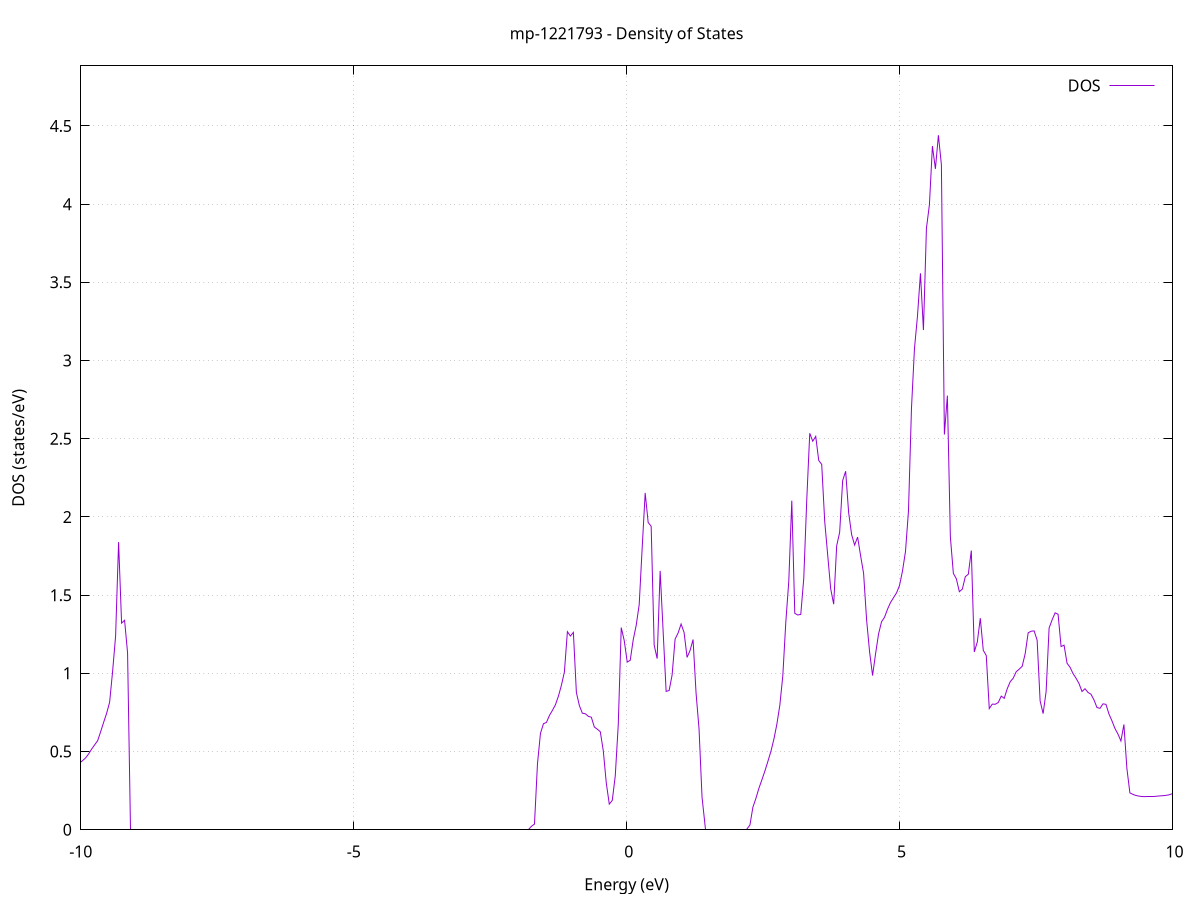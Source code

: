 set title 'mp-1221793 - Density of States'
set xlabel 'Energy (eV)'
set ylabel 'DOS (states/eV)'
set grid
set xrange [-10:10]
set yrange [0:4.884]
set xzeroaxis lt -1
set terminal png size 800,600
set output 'mp-1221793_dos_gnuplot.png'
plot '-' using 1:2 with lines title 'DOS'
-47.895800 0.000000
-47.841000 0.000000
-47.786200 0.000000
-47.731400 0.000000
-47.676500 0.000000
-47.621700 0.000000
-47.566900 0.000000
-47.512100 0.000000
-47.457300 0.000000
-47.402500 0.000000
-47.347700 0.000000
-47.292900 0.000000
-47.238000 0.000000
-47.183200 0.000000
-47.128400 0.000000
-47.073600 0.000000
-47.018800 0.000000
-46.964000 0.000000
-46.909200 0.000000
-46.854400 0.000000
-46.799500 0.000000
-46.744700 0.000000
-46.689900 0.000000
-46.635100 0.000000
-46.580300 0.000000
-46.525500 0.000000
-46.470700 0.000000
-46.415800 0.000000
-46.361000 0.000000
-46.306200 0.000000
-46.251400 0.000000
-46.196600 0.000000
-46.141800 0.000000
-46.087000 0.000000
-46.032200 0.000000
-45.977300 0.000000
-45.922500 0.000000
-45.867700 0.000000
-45.812900 0.000000
-45.758100 0.000000
-45.703300 0.000000
-45.648500 0.000000
-45.593700 0.000000
-45.538800 0.000000
-45.484000 0.000000
-45.429200 0.000000
-45.374400 0.000000
-45.319600 0.000000
-45.264800 0.000000
-45.210000 0.000000
-45.155100 0.000000
-45.100300 0.000000
-45.045500 0.000000
-44.990700 0.000000
-44.935900 0.000000
-44.881100 0.000000
-44.826300 0.000000
-44.771500 0.000000
-44.716600 0.000000
-44.661800 0.000000
-44.607000 0.000000
-44.552200 0.000000
-44.497400 0.000000
-44.442600 0.000000
-44.387800 0.000000
-44.333000 0.000000
-44.278100 0.000000
-44.223300 0.000000
-44.168500 0.000000
-44.113700 0.000000
-44.058900 0.000000
-44.004100 0.000000
-43.949300 0.000000
-43.894400 0.000000
-43.839600 0.000000
-43.784800 0.000000
-43.730000 0.000000
-43.675200 0.000000
-43.620400 0.000000
-43.565600 0.000000
-43.510800 0.000000
-43.455900 0.000000
-43.401100 0.000000
-43.346300 0.000000
-43.291500 0.000000
-43.236700 0.000000
-43.181900 0.000000
-43.127100 0.000000
-43.072300 0.000000
-43.017400 0.000000
-42.962600 0.000000
-42.907800 5.455100
-42.853000 21.423700
-42.798200 16.233700
-42.743400 29.798600
-42.688600 17.137400
-42.633700 5.914000
-42.578900 0.000000
-42.524100 0.000000
-42.469300 0.000000
-42.414500 0.000000
-42.359700 0.000000
-42.304900 0.000000
-42.250100 0.000000
-42.195200 0.000000
-42.140400 0.000000
-42.085600 0.000000
-42.030800 0.000000
-41.976000 0.000000
-41.921200 0.000000
-41.866400 0.000000
-41.811600 0.000000
-41.756700 0.000000
-41.701900 0.000000
-41.647100 0.000000
-41.592300 0.000000
-41.537500 0.000000
-41.482700 0.000000
-41.427900 0.000000
-41.373000 0.000000
-41.318200 0.000000
-41.263400 0.000000
-41.208600 0.000000
-41.153800 0.000000
-41.099000 0.000000
-41.044200 0.000000
-40.989400 0.000000
-40.934500 0.000000
-40.879700 0.000000
-40.824900 0.000000
-40.770100 0.000000
-40.715300 0.000000
-40.660500 0.000000
-40.605700 0.000000
-40.550900 0.000000
-40.496000 0.000000
-40.441200 0.000000
-40.386400 0.000000
-40.331600 0.000000
-40.276800 0.000000
-40.222000 0.000000
-40.167200 0.000000
-40.112300 0.000000
-40.057500 0.000000
-40.002700 0.000000
-39.947900 0.000000
-39.893100 0.000000
-39.838300 0.000000
-39.783500 0.000000
-39.728700 0.000000
-39.673800 0.000000
-39.619000 0.000000
-39.564200 0.000000
-39.509400 0.000000
-39.454600 0.000000
-39.399800 0.000000
-39.345000 0.000000
-39.290200 0.000000
-39.235300 0.000000
-39.180500 0.000000
-39.125700 0.000000
-39.070900 0.000000
-39.016100 0.000000
-38.961300 0.000000
-38.906500 0.000000
-38.851600 0.000000
-38.796800 0.000000
-38.742000 0.000000
-38.687200 0.000000
-38.632400 0.000000
-38.577600 0.000000
-38.522800 0.000000
-38.468000 0.000000
-38.413100 0.000000
-38.358300 0.000000
-38.303500 0.000000
-38.248700 0.000000
-38.193900 0.000000
-38.139100 0.000000
-38.084300 0.000000
-38.029500 0.000000
-37.974600 0.000000
-37.919800 0.000000
-37.865000 0.000000
-37.810200 0.000000
-37.755400 0.000000
-37.700600 0.000000
-37.645800 0.000000
-37.590900 0.000000
-37.536100 0.000000
-37.481300 0.000000
-37.426500 0.000000
-37.371700 0.000000
-37.316900 0.000000
-37.262100 0.000000
-37.207300 0.000000
-37.152400 0.000000
-37.097600 0.000000
-37.042800 0.000000
-36.988000 0.000000
-36.933200 0.000000
-36.878400 0.000000
-36.823600 0.000000
-36.768800 0.000000
-36.713900 0.000000
-36.659100 0.000000
-36.604300 0.000000
-36.549500 0.000000
-36.494700 0.000000
-36.439900 0.000000
-36.385100 0.000000
-36.330200 0.000000
-36.275400 0.000000
-36.220600 0.000000
-36.165800 0.000000
-36.111000 0.000000
-36.056200 0.000000
-36.001400 0.000000
-35.946600 0.000000
-35.891700 0.000000
-35.836900 0.000000
-35.782100 0.000000
-35.727300 0.000000
-35.672500 0.000000
-35.617700 0.000000
-35.562900 0.000000
-35.508000 0.000000
-35.453200 0.000000
-35.398400 0.000000
-35.343600 0.000000
-35.288800 0.000000
-35.234000 0.000000
-35.179200 0.000000
-35.124400 0.000000
-35.069500 0.000000
-35.014700 0.000000
-34.959900 0.000000
-34.905100 0.000000
-34.850300 0.000000
-34.795500 0.000000
-34.740700 0.000000
-34.685900 0.000000
-34.631000 0.000000
-34.576200 0.000000
-34.521400 0.000000
-34.466600 0.000000
-34.411800 0.000000
-34.357000 0.000000
-34.302200 0.000000
-34.247300 0.000000
-34.192500 0.000000
-34.137700 0.000000
-34.082900 0.000000
-34.028100 0.000000
-33.973300 0.000000
-33.918500 0.000000
-33.863700 0.000000
-33.808800 0.000000
-33.754000 0.000000
-33.699200 0.000000
-33.644400 0.000000
-33.589600 0.000000
-33.534800 0.000000
-33.480000 0.000000
-33.425200 0.000000
-33.370300 0.000000
-33.315500 0.000000
-33.260700 0.000000
-33.205900 0.000000
-33.151100 0.000000
-33.096300 0.000000
-33.041500 0.000000
-32.986600 0.000000
-32.931800 0.000000
-32.877000 0.000000
-32.822200 0.000000
-32.767400 0.000000
-32.712600 0.000000
-32.657800 0.000000
-32.603000 0.000000
-32.548100 0.000000
-32.493300 0.000000
-32.438500 0.000000
-32.383700 0.000000
-32.328900 0.000000
-32.274100 0.000000
-32.219300 0.000000
-32.164500 0.000000
-32.109600 0.000000
-32.054800 0.000000
-32.000000 0.000000
-31.945200 0.000000
-31.890400 0.000000
-31.835600 0.000000
-31.780800 0.000000
-31.725900 0.000000
-31.671100 0.000000
-31.616300 0.000000
-31.561500 0.000000
-31.506700 0.000000
-31.451900 0.000000
-31.397100 0.000000
-31.342300 0.000000
-31.287400 0.000000
-31.232600 0.000000
-31.177800 0.000000
-31.123000 0.000000
-31.068200 0.000000
-31.013400 0.000000
-30.958600 0.000000
-30.903800 0.000000
-30.848900 0.000000
-30.794100 0.000000
-30.739300 0.000000
-30.684500 0.000000
-30.629700 0.000000
-30.574900 0.000000
-30.520100 0.000000
-30.465200 0.000000
-30.410400 0.000000
-30.355600 0.000000
-30.300800 0.000000
-30.246000 0.000000
-30.191200 0.000000
-30.136400 0.000000
-30.081600 0.000000
-30.026700 0.000000
-29.971900 0.000000
-29.917100 0.000000
-29.862300 0.000000
-29.807500 0.000000
-29.752700 0.000000
-29.697900 0.000000
-29.643100 0.000000
-29.588200 0.000000
-29.533400 0.000000
-29.478600 0.000000
-29.423800 0.000000
-29.369000 0.000000
-29.314200 0.000000
-29.259400 0.000000
-29.204500 0.000000
-29.149700 0.000000
-29.094900 0.000000
-29.040100 0.000000
-28.985300 0.000000
-28.930500 0.000000
-28.875700 0.000000
-28.820900 0.000000
-28.766000 0.000000
-28.711200 0.000000
-28.656400 0.000000
-28.601600 0.000000
-28.546800 0.000000
-28.492000 0.000000
-28.437200 0.000000
-28.382400 0.000000
-28.327500 0.000000
-28.272700 0.000000
-28.217900 0.000000
-28.163100 0.000000
-28.108300 0.000000
-28.053500 0.000000
-27.998700 0.000000
-27.943800 0.000000
-27.889000 0.000000
-27.834200 0.000000
-27.779400 0.000000
-27.724600 0.000000
-27.669800 0.000000
-27.615000 0.000000
-27.560200 0.000000
-27.505300 0.000000
-27.450500 0.000000
-27.395700 0.000000
-27.340900 0.000000
-27.286100 0.000000
-27.231300 0.000000
-27.176500 0.000000
-27.121700 0.000000
-27.066800 0.000000
-27.012000 0.000000
-26.957200 0.000000
-26.902400 0.000000
-26.847600 0.000000
-26.792800 0.000000
-26.738000 0.000000
-26.683100 0.000000
-26.628300 0.000000
-26.573500 0.000000
-26.518700 0.000000
-26.463900 0.000000
-26.409100 0.000000
-26.354300 0.000000
-26.299500 0.000000
-26.244600 0.000000
-26.189800 0.000000
-26.135000 0.000000
-26.080200 0.000000
-26.025400 0.000000
-25.970600 0.000000
-25.915800 0.000000
-25.861000 0.000000
-25.806100 0.000000
-25.751300 0.000000
-25.696500 0.000000
-25.641700 0.000000
-25.586900 0.000000
-25.532100 0.000000
-25.477300 0.000000
-25.422400 0.000000
-25.367600 0.000000
-25.312800 0.000000
-25.258000 0.000000
-25.203200 0.000000
-25.148400 0.000000
-25.093600 0.000000
-25.038800 0.000000
-24.983900 0.000000
-24.929100 0.000000
-24.874300 0.000000
-24.819500 0.000000
-24.764700 0.000000
-24.709900 0.000000
-24.655100 0.000000
-24.600300 0.000000
-24.545400 0.000000
-24.490600 0.000000
-24.435800 0.000000
-24.381000 0.000000
-24.326200 0.000000
-24.271400 0.000000
-24.216600 0.000000
-24.161700 0.000000
-24.106900 0.000000
-24.052100 0.000000
-23.997300 0.000000
-23.942500 0.000000
-23.887700 0.000000
-23.832900 0.000000
-23.778100 0.000000
-23.723200 0.000000
-23.668400 0.000000
-23.613600 0.000000
-23.558800 0.000000
-23.504000 0.000000
-23.449200 0.000000
-23.394400 0.000000
-23.339600 0.000000
-23.284700 0.000000
-23.229900 0.000000
-23.175100 0.000000
-23.120300 0.000000
-23.065500 0.000000
-23.010700 0.000000
-22.955900 0.000000
-22.901000 0.000000
-22.846200 0.000000
-22.791400 0.000000
-22.736600 0.000000
-22.681800 0.000000
-22.627000 0.000000
-22.572200 0.000000
-22.517400 0.000000
-22.462500 0.000000
-22.407700 0.000000
-22.352900 0.000000
-22.298100 0.000000
-22.243300 0.000000
-22.188500 0.000000
-22.133700 0.000000
-22.078800 0.000000
-22.024000 0.000000
-21.969200 0.000000
-21.914400 0.000000
-21.859600 0.000000
-21.804800 0.000000
-21.750000 0.000000
-21.695200 0.000000
-21.640300 0.000000
-21.585500 0.000000
-21.530700 0.000000
-21.475900 0.000000
-21.421100 0.000000
-21.366300 0.000000
-21.311500 0.000000
-21.256700 0.000000
-21.201800 0.000000
-21.147000 0.000000
-21.092200 0.000000
-21.037400 0.000000
-20.982600 0.000000
-20.927800 0.000000
-20.873000 0.000000
-20.818100 0.000000
-20.763300 0.000000
-20.708500 0.000000
-20.653700 0.000000
-20.598900 0.000000
-20.544100 0.000000
-20.489300 0.000000
-20.434500 0.000000
-20.379600 0.000000
-20.324800 0.000000
-20.270000 0.000000
-20.215200 0.000000
-20.160400 0.000000
-20.105600 0.000000
-20.050800 0.000000
-19.996000 0.000000
-19.941100 0.000000
-19.886300 0.000000
-19.831500 0.000000
-19.776700 0.000000
-19.721900 0.000000
-19.667100 0.000000
-19.612300 0.000000
-19.557400 0.000000
-19.502600 0.000000
-19.447800 0.000000
-19.393000 0.000000
-19.338200 0.000000
-19.283400 0.000000
-19.228600 0.000000
-19.173800 0.000000
-19.118900 0.000000
-19.064100 0.000000
-19.009300 0.000000
-18.954500 0.000000
-18.899700 0.000000
-18.844900 0.000000
-18.790100 0.000000
-18.735300 0.000000
-18.680400 0.000000
-18.625600 0.000000
-18.570800 0.000000
-18.516000 0.000000
-18.461200 0.000000
-18.406400 0.000000
-18.351600 0.000000
-18.296700 0.000000
-18.241900 0.000000
-18.187100 0.000000
-18.132300 0.000000
-18.077500 0.000000
-18.022700 0.000000
-17.967900 0.000000
-17.913100 0.000000
-17.858200 0.000000
-17.803400 0.000000
-17.748600 0.000000
-17.693800 0.000000
-17.639000 0.000000
-17.584200 0.000000
-17.529400 0.000000
-17.474600 0.000000
-17.419700 0.000000
-17.364900 0.000000
-17.310100 0.000000
-17.255300 0.000000
-17.200500 0.000000
-17.145700 0.000000
-17.090900 0.000000
-17.036000 0.000000
-16.981200 0.000000
-16.926400 0.000000
-16.871600 0.000000
-16.816800 0.000000
-16.762000 0.000000
-16.707200 0.000000
-16.652400 0.000000
-16.597500 0.000000
-16.542700 0.000000
-16.487900 0.000000
-16.433100 0.000000
-16.378300 0.000000
-16.323500 0.000000
-16.268700 0.000000
-16.213900 0.000000
-16.159000 0.000000
-16.104200 0.000000
-16.049400 0.000000
-15.994600 0.000000
-15.939800 0.000000
-15.885000 0.000000
-15.830200 0.000000
-15.775300 0.000000
-15.720500 0.000000
-15.665700 0.000000
-15.610900 0.000000
-15.556100 0.000000
-15.501300 0.000000
-15.446500 0.000000
-15.391700 0.000000
-15.336800 0.000000
-15.282000 0.000000
-15.227200 0.000000
-15.172400 0.000000
-15.117600 0.000000
-15.062800 0.000000
-15.008000 0.000000
-14.953200 0.000000
-14.898300 0.000000
-14.843500 0.000000
-14.788700 0.000000
-14.733900 0.000000
-14.679100 0.000000
-14.624300 0.000000
-14.569500 0.000000
-14.514600 0.000000
-14.459800 0.000000
-14.405000 0.000000
-14.350200 0.000000
-14.295400 0.000000
-14.240600 0.000000
-14.185800 0.000000
-14.131000 0.000000
-14.076100 0.000000
-14.021300 0.000000
-13.966500 0.000000
-13.911700 0.000000
-13.856900 0.000000
-13.802100 0.000000
-13.747300 0.000000
-13.692500 0.000000
-13.637600 0.000000
-13.582800 0.000000
-13.528000 0.000000
-13.473200 0.000000
-13.418400 0.000000
-13.363600 0.000000
-13.308800 0.000000
-13.253900 0.000000
-13.199100 0.000000
-13.144300 0.000000
-13.089500 0.000000
-13.034700 0.000000
-12.979900 0.000000
-12.925100 0.000000
-12.870300 0.000000
-12.815400 0.000000
-12.760600 0.000000
-12.705800 0.000000
-12.651000 0.000000
-12.596200 0.000000
-12.541400 0.000000
-12.486600 0.000000
-12.431800 0.000000
-12.376900 0.000000
-12.322100 0.000000
-12.267300 0.000000
-12.212500 0.000000
-12.157700 0.000000
-12.102900 0.000000
-12.048100 0.000000
-11.993200 0.000000
-11.938400 0.000000
-11.883600 0.000000
-11.828800 0.000000
-11.774000 0.000000
-11.719200 0.000000
-11.664400 0.000000
-11.609600 0.000000
-11.554700 0.000000
-11.499900 0.000000
-11.445100 0.000000
-11.390300 0.000000
-11.335500 0.000000
-11.280700 0.000000
-11.225900 0.000000
-11.171100 0.000000
-11.116200 0.000000
-11.061400 0.000000
-11.006600 0.000000
-10.951800 0.000000
-10.897000 0.000000
-10.842200 0.000000
-10.787400 0.000000
-10.732500 0.084600
-10.677700 0.159800
-10.622900 0.279700
-10.568100 0.313100
-10.513300 0.325900
-10.458500 0.333000
-10.403700 0.341000
-10.348900 0.348600
-10.294000 0.361700
-10.239200 0.371000
-10.184400 0.380900
-10.129600 0.394900
-10.074800 0.410700
-10.020000 0.426200
-9.965200 0.442900
-9.910300 0.460000
-9.855500 0.485500
-9.800700 0.516100
-9.745900 0.543100
-9.691100 0.569800
-9.636300 0.627200
-9.581500 0.686900
-9.526700 0.744800
-9.471800 0.815300
-9.417000 1.013100
-9.362200 1.239100
-9.307400 1.839100
-9.252600 1.321100
-9.197800 1.339400
-9.143000 1.130800
-9.088200 0.000000
-9.033300 0.000000
-8.978500 0.000000
-8.923700 0.000000
-8.868900 0.000000
-8.814100 0.000000
-8.759300 0.000000
-8.704500 0.000000
-8.649600 0.000000
-8.594800 0.000000
-8.540000 0.000000
-8.485200 0.000000
-8.430400 0.000000
-8.375600 0.000000
-8.320800 0.000000
-8.266000 0.000000
-8.211100 0.000000
-8.156300 0.000000
-8.101500 0.000000
-8.046700 0.000000
-7.991900 0.000000
-7.937100 0.000000
-7.882300 0.000000
-7.827500 0.000000
-7.772600 0.000000
-7.717800 0.000000
-7.663000 0.000000
-7.608200 0.000000
-7.553400 0.000000
-7.498600 0.000000
-7.443800 0.000000
-7.388900 0.000000
-7.334100 0.000000
-7.279300 0.000000
-7.224500 0.000000
-7.169700 0.000000
-7.114900 0.000000
-7.060100 0.000000
-7.005300 0.000000
-6.950400 0.000000
-6.895600 0.000000
-6.840800 0.000000
-6.786000 0.000000
-6.731200 0.000000
-6.676400 0.000000
-6.621600 0.000000
-6.566800 0.000000
-6.511900 0.000000
-6.457100 0.000000
-6.402300 0.000000
-6.347500 0.000000
-6.292700 0.000000
-6.237900 0.000000
-6.183100 0.000000
-6.128200 0.000000
-6.073400 0.000000
-6.018600 0.000000
-5.963800 0.000000
-5.909000 0.000000
-5.854200 0.000000
-5.799400 0.000000
-5.744600 0.000000
-5.689700 0.000000
-5.634900 0.000000
-5.580100 0.000000
-5.525300 0.000000
-5.470500 0.000000
-5.415700 0.000000
-5.360900 0.000000
-5.306100 0.000000
-5.251200 0.000000
-5.196400 0.000000
-5.141600 0.000000
-5.086800 0.000000
-5.032000 0.000000
-4.977200 0.000000
-4.922400 0.000000
-4.867500 0.000000
-4.812700 0.000000
-4.757900 0.000000
-4.703100 0.000000
-4.648300 0.000000
-4.593500 0.000000
-4.538700 0.000000
-4.483900 0.000000
-4.429000 0.000000
-4.374200 0.000000
-4.319400 0.000000
-4.264600 0.000000
-4.209800 0.000000
-4.155000 0.000000
-4.100200 0.000000
-4.045400 0.000000
-3.990500 0.000000
-3.935700 0.000000
-3.880900 0.000000
-3.826100 0.000000
-3.771300 0.000000
-3.716500 0.000000
-3.661700 0.000000
-3.606800 0.000000
-3.552000 0.000000
-3.497200 0.000000
-3.442400 0.000000
-3.387600 0.000000
-3.332800 0.000000
-3.278000 0.000000
-3.223200 0.000000
-3.168300 0.000000
-3.113500 0.000000
-3.058700 0.000000
-3.003900 0.000000
-2.949100 0.000000
-2.894300 0.000000
-2.839500 0.000000
-2.784700 0.000000
-2.729800 0.000000
-2.675000 0.000000
-2.620200 0.000000
-2.565400 0.000000
-2.510600 0.000000
-2.455800 0.000000
-2.401000 0.000000
-2.346100 0.000000
-2.291300 0.000000
-2.236500 0.000000
-2.181700 0.000000
-2.126900 0.000000
-2.072100 0.000000
-2.017300 0.000000
-1.962500 0.000000
-1.907600 0.000000
-1.852800 0.000000
-1.798000 0.000000
-1.743200 0.022400
-1.688400 0.036600
-1.633600 0.421600
-1.578800 0.616500
-1.524000 0.677900
-1.469100 0.686400
-1.414300 0.731200
-1.359500 0.763400
-1.304700 0.799200
-1.249900 0.854100
-1.195100 0.923900
-1.140300 1.009100
-1.085400 1.266600
-1.030600 1.238700
-0.975800 1.262300
-0.921000 0.878300
-0.866200 0.793900
-0.811400 0.745400
-0.756600 0.741800
-0.701800 0.725200
-0.646900 0.719500
-0.592100 0.657100
-0.537300 0.643300
-0.482500 0.626600
-0.427700 0.504600
-0.372900 0.298700
-0.318100 0.164000
-0.263300 0.187800
-0.208400 0.344800
-0.153600 0.672800
-0.098800 1.292800
-0.044000 1.209400
0.010800 1.072200
0.065600 1.083700
0.120400 1.214800
0.175300 1.307800
0.230100 1.440300
0.284900 1.804700
0.339700 2.153600
0.394500 1.964200
0.449300 1.940300
0.504100 1.180800
0.558900 1.094300
0.613800 1.655400
0.668600 1.267100
0.723400 0.884600
0.778200 0.890300
0.833000 0.989800
0.887800 1.219600
0.942600 1.257900
0.997400 1.315500
1.052300 1.261200
1.107100 1.102200
1.161900 1.146500
1.216700 1.216300
1.271500 0.874700
1.326300 0.644600
1.381100 0.208400
1.436000 0.000000
1.490800 0.000000
1.545600 0.000000
1.600400 0.000000
1.655200 0.000000
1.710000 0.000000
1.764800 0.000000
1.819600 0.000000
1.874500 0.000000
1.929300 0.000000
1.984100 0.000000
2.038900 0.000000
2.093700 0.000000
2.148500 0.000000
2.203300 0.000000
2.258200 0.029800
2.313000 0.144600
2.367800 0.200400
2.422600 0.265000
2.477400 0.319000
2.532200 0.375100
2.587000 0.436600
2.641800 0.500000
2.696700 0.577800
2.751500 0.674000
2.806300 0.796200
2.861100 0.985000
2.915900 1.327800
2.970700 1.590000
3.025500 2.104100
3.080300 1.384000
3.135200 1.373200
3.190000 1.376900
3.244800 1.607200
3.299600 2.108200
3.354400 2.535100
3.409200 2.484400
3.464000 2.515200
3.518900 2.361200
3.573700 2.335900
3.628500 1.972000
3.683300 1.756300
3.738100 1.540500
3.792900 1.442000
3.847700 1.815600
3.902500 1.902200
3.957400 2.232800
4.012200 2.292300
4.067000 2.027700
4.121800 1.886700
4.176600 1.820400
4.231400 1.871300
4.286200 1.751800
4.341000 1.639700
4.395900 1.342600
4.450700 1.137300
4.505500 0.986000
4.560300 1.125600
4.615100 1.252000
4.669900 1.330300
4.724700 1.358900
4.779600 1.410600
4.834400 1.453400
4.889200 1.484100
4.944000 1.514200
4.998800 1.561600
5.053600 1.654900
5.108400 1.779100
5.163200 2.038000
5.218100 2.695000
5.272900 3.076100
5.327700 3.282700
5.382500 3.557900
5.437300 3.195000
5.492100 3.845000
5.546900 3.997000
5.601700 4.371200
5.656600 4.225600
5.711400 4.440300
5.766200 4.252100
5.821000 2.527100
5.875800 2.775600
5.930600 1.873100
5.985400 1.639200
6.040300 1.604400
6.095100 1.522200
6.149900 1.538800
6.204700 1.618500
6.259500 1.634000
6.314300 1.785100
6.369100 1.137000
6.423900 1.200600
6.478800 1.352800
6.533600 1.147500
6.588400 1.113700
6.643200 0.774900
6.698000 0.803300
6.752800 0.802500
6.807600 0.813300
6.862400 0.854500
6.917300 0.840600
6.972100 0.901500
7.026900 0.946800
7.081700 0.969000
7.136500 1.010300
7.191300 1.027100
7.246100 1.045100
7.301000 1.125500
7.355800 1.259200
7.410600 1.269500
7.465400 1.271600
7.520200 1.211700
7.575000 0.823500
7.629800 0.742700
7.684600 0.883200
7.739500 1.290100
7.794300 1.341700
7.849100 1.386900
7.903900 1.378100
7.958700 1.171500
8.013500 1.180300
8.068300 1.064500
8.123100 1.039200
8.178000 0.998500
8.232800 0.969100
8.287600 0.934600
8.342400 0.883900
8.397200 0.901800
8.452000 0.878300
8.506800 0.866400
8.561700 0.830100
8.616500 0.781400
8.671300 0.776300
8.726100 0.805000
8.780900 0.802000
8.835700 0.740500
8.890500 0.696900
8.945300 0.647900
9.000200 0.612500
9.055000 0.567700
9.109800 0.673300
9.164600 0.391600
9.219400 0.235700
9.274200 0.226500
9.329000 0.219400
9.383800 0.215400
9.438700 0.212600
9.493500 0.211800
9.548300 0.211600
9.603100 0.211600
9.657900 0.212800
9.712700 0.214700
9.767500 0.216500
9.822400 0.217900
9.877200 0.219900
9.932000 0.223000
9.986800 0.229100
10.041600 0.234500
10.096400 0.239400
10.151200 0.244500
10.206000 0.249300
10.260900 0.257900
10.315700 0.269300
10.370500 0.283100
10.425300 0.298000
10.480100 0.341000
10.534900 0.344400
10.589700 0.352400
10.644500 0.349600
10.699400 0.356800
10.754200 0.361300
10.809000 0.362800
10.863800 0.370800
10.918600 0.374500
10.973400 0.374500
11.028200 0.374800
11.083100 0.391500
11.137900 0.390700
11.192700 0.374100
11.247500 0.356900
11.302300 0.313900
11.357100 0.293300
11.411900 0.239700
11.466700 0.212600
11.521600 0.177500
11.576400 0.142900
11.631200 0.120200
11.686000 0.107700
11.740800 0.096200
11.795600 0.085300
11.850400 0.077500
11.905200 0.073700
11.960100 0.070800
12.014900 0.072800
12.069700 0.083600
12.124500 0.098000
12.179300 0.109300
12.234100 0.120600
12.288900 0.131300
12.343800 0.142900
12.398600 0.161900
12.453400 0.173900
12.508200 0.162800
12.563000 0.171500
12.617800 0.178600
12.672600 0.188700
12.727400 0.203100
12.782300 0.217300
12.837100 0.228300
12.891900 0.241400
12.946700 0.262500
13.001500 0.291700
13.056300 0.324200
13.111100 0.331100
13.165900 0.327300
13.220800 0.329800
13.275600 0.335800
13.330400 0.342300
13.385200 0.348700
13.440000 0.357100
13.494800 0.371700
13.549600 0.383900
13.604500 0.406200
13.659300 0.434900
13.714100 0.398600
13.768900 0.388000
13.823700 0.395200
13.878500 0.390900
13.933300 0.391200
13.988100 0.380800
14.043000 0.372800
14.097800 0.366200
14.152600 0.358800
14.207400 0.353400
14.262200 0.349400
14.317000 0.346000
14.371800 0.347900
14.426600 0.336500
14.481500 0.318300
14.536300 0.307200
14.591100 0.302900
14.645900 0.298700
14.700700 0.294000
14.755500 0.291400
14.810300 0.291400
14.865200 0.287200
14.920000 0.280000
14.974800 0.277000
15.029600 0.276400
15.084400 0.276100
15.139200 0.277300
15.194000 0.280700
15.248800 0.284600
15.303700 0.283000
15.358500 0.284700
15.413300 0.303900
15.468100 0.305000
15.522900 0.317700
15.577700 0.338600
15.632500 0.373300
15.687400 0.403000
15.742200 0.407200
15.797000 0.397800
15.851800 0.398200
15.906600 0.399600
15.961400 0.399500
16.016200 0.400600
16.071000 0.404800
16.125900 0.407600
16.180700 0.415000
16.235500 0.409900
16.290300 0.409200
16.345100 0.386000
16.399900 0.354600
16.454700 0.348600
16.509500 0.382600
16.564400 0.461400
16.619200 0.508600
16.674000 0.546300
16.728800 0.543800
16.783600 0.446700
16.838400 0.405200
16.893200 0.385300
16.948100 0.376900
17.002900 0.378300
17.057700 0.390100
17.112500 0.436800
17.167300 0.462600
17.222100 0.445800
17.276900 0.416900
17.331700 0.384200
17.386600 0.380700
17.441400 0.467800
17.496200 0.498100
17.551000 0.492500
17.605800 0.512300
17.660600 0.583900
17.715400 0.591600
17.770200 0.635600
17.825100 0.681000
17.879900 0.683400
17.934700 0.655200
17.989500 0.654800
18.044300 0.674700
18.099100 0.691500
18.153900 0.694900
18.208800 0.716600
18.263600 0.757000
18.318400 0.785900
18.373200 0.777400
18.428000 0.762500
18.482800 0.829300
18.537600 0.816700
18.592400 0.754700
18.647300 0.747900
18.702100 0.765300
18.756900 0.790700
18.811700 0.887700
18.866500 1.038200
18.921300 1.044200
18.976100 0.960800
19.030900 0.817100
19.085800 0.745700
19.140600 0.690000
19.195400 0.645100
19.250200 0.595800
19.305000 0.575300
19.359800 0.559200
19.414600 0.533200
19.469500 0.518000
19.524300 0.514400
19.579100 0.500800
19.633900 0.486300
19.688700 0.474400
19.743500 0.475300
19.798300 0.478900
19.853100 0.472100
19.908000 0.458600
19.962800 0.439100
20.017600 0.423500
20.072400 0.414800
20.127200 0.404400
20.182000 0.398100
20.236800 0.394300
20.291600 0.391000
20.346500 0.386600
20.401300 0.389000
20.456100 0.397800
20.510900 0.412900
20.565700 0.446900
20.620500 0.477600
20.675300 0.537200
20.730200 0.570900
20.785000 0.593200
20.839800 0.627400
20.894600 0.627400
20.949400 0.642200
21.004200 0.665800
21.059000 0.697200
21.113800 0.751700
21.168700 0.805000
21.223500 0.831700
21.278300 0.849200
21.333100 0.962400
21.387900 0.927400
21.442700 0.904900
21.497500 0.867000
21.552300 0.839700
21.607200 0.833500
21.662000 0.758900
21.716800 0.683700
21.771600 0.589800
21.826400 0.514500
21.881200 0.456600
21.936000 0.409000
21.990900 0.366000
22.045700 0.352100
22.100500 0.359700
22.155300 0.375200
22.210100 0.433700
22.264900 0.478200
22.319700 0.516300
22.374500 0.512300
22.429400 0.522400
22.484200 0.531200
22.539000 0.544300
22.593800 0.556600
22.648600 0.576500
22.703400 0.586600
22.758200 0.601700
22.813000 0.625200
22.867900 0.682000
22.922700 0.679200
22.977500 0.634000
23.032300 0.618600
23.087100 0.610800
23.141900 0.595000
23.196700 0.568100
23.251600 0.551800
23.306400 0.533800
23.361200 0.520300
23.416000 0.509600
23.470800 0.501000
23.525600 0.495200
23.580400 0.491000
23.635200 0.484900
23.690100 0.486700
23.744900 0.490900
23.799700 0.505100
23.854500 0.561300
23.909300 0.627100
23.964100 0.624300
24.018900 0.636400
24.073700 0.687800
24.128600 0.675600
24.183400 0.642600
24.238200 0.629300
24.293000 0.623500
24.347800 0.607500
24.402600 0.594000
24.457400 0.586400
24.512300 0.580400
24.567100 0.584000
24.621900 0.609800
24.676700 0.635400
24.731500 0.612400
24.786300 0.578200
24.841100 0.555600
24.895900 0.536200
24.950800 0.521100
25.005600 0.507700
25.060400 0.488500
25.115200 0.473100
25.170000 0.466000
25.224800 0.464700
25.279600 0.455400
25.334400 0.458200
25.389300 0.471900
25.444100 0.490800
25.498900 0.515300
25.553700 0.557200
25.608500 0.615300
25.663300 0.646200
25.718100 0.679700
25.773000 0.711100
25.827800 0.730000
25.882600 0.718000
25.937400 0.647700
25.992200 0.600900
26.047000 0.620600
26.101800 0.639400
26.156600 0.604600
26.211500 0.573100
26.266300 0.563500
26.321100 0.554600
26.375900 0.565200
26.430700 0.555900
26.485500 0.557200
26.540300 0.567400
26.595100 0.583200
26.650000 0.576900
26.704800 0.554100
26.759600 0.532300
26.814400 0.515000
26.869200 0.501400
26.924000 0.490300
26.978800 0.490600
27.033700 0.490000
27.088500 0.488200
27.143300 0.472000
27.198100 0.442400
27.252900 0.415700
27.307700 0.381500
27.362500 0.370300
27.417300 0.364200
27.472200 0.367900
27.527000 0.380400
27.581800 0.433700
27.636600 0.457700
27.691400 0.492100
27.746200 0.464700
27.801000 0.474300
27.855900 0.494800
27.910700 0.502100
27.965500 0.496400
28.020300 0.454300
28.075100 0.416100
28.129900 0.393000
28.184700 0.354500
28.239500 0.341500
28.294400 0.332300
28.349200 0.323400
28.404000 0.315900
28.458800 0.312500
28.513600 0.312300
28.568400 0.314100
28.623200 0.318200
28.678000 0.324200
28.732900 0.330900
28.787700 0.344400
28.842500 0.367200
28.897300 0.425700
28.952100 0.455200
29.006900 0.483300
29.061700 0.491700
29.116600 0.489700
29.171400 0.492300
29.226200 0.477800
29.281000 0.470400
29.335800 0.463700
29.390600 0.455300
29.445400 0.447900
29.500200 0.454000
29.555100 0.455800
29.609900 0.433000
29.664700 0.415400
29.719500 0.413900
29.774300 0.440900
29.829100 0.466000
29.883900 0.460700
29.938700 0.447900
29.993600 0.437300
30.048400 0.429300
30.103200 0.409100
30.158000 0.396300
30.212800 0.413100
30.267600 0.429900
30.322400 0.470900
30.377300 0.519700
30.432100 0.589400
30.486900 0.611500
30.541700 0.614000
30.596500 0.627600
30.651300 0.633200
30.706100 0.644200
30.760900 0.661700
30.815800 0.687600
30.870600 0.698900
30.925400 0.711700
30.980200 0.725300
31.035000 0.745200
31.089800 0.758100
31.144600 0.764300
31.199400 0.771700
31.254300 0.740700
31.309100 0.697500
31.363900 0.692300
31.418700 0.684400
31.473500 0.673400
31.528300 0.668300
31.583100 0.665400
31.638000 0.681600
31.692800 0.692600
31.747600 0.692700
31.802400 0.670100
31.857200 0.638600
31.912000 0.603100
31.966800 0.607000
32.021600 0.621400
32.076500 0.644200
32.131300 0.665400
32.186100 0.678900
32.240900 0.699300
32.295700 0.715800
32.350500 0.739600
32.405300 0.767400
32.460100 0.805300
32.515000 0.844800
32.569800 0.895600
32.624600 0.887500
32.679400 0.871500
32.734200 0.847200
32.789000 0.792500
32.843800 0.752200
32.898700 0.722700
32.953500 0.690900
33.008300 0.659900
33.063100 0.635500
33.117900 0.608500
33.172700 0.582400
33.227500 0.551900
33.282300 0.528300
33.337200 0.504900
33.392000 0.490700
33.446800 0.474300
33.501600 0.472600
33.556400 0.471200
33.611200 0.477500
33.666000 0.488700
33.720800 0.493200
33.775700 0.513900
33.830500 0.513800
33.885300 0.509800
33.940100 0.566500
33.994900 0.604900
34.049700 0.632600
34.104500 0.667800
34.159400 0.702000
34.214200 0.718900
34.269000 0.770000
34.323800 0.787900
34.378600 0.801700
34.433400 0.812100
34.488200 0.880300
34.543000 0.920500
34.597900 0.781700
34.652700 0.678600
34.707500 0.596200
34.762300 0.568500
34.817100 0.560600
34.871900 0.585700
34.926700 0.585400
34.981500 0.586600
35.036400 0.614300
35.091200 0.602800
35.146000 0.617000
35.200800 0.642100
35.255600 0.664900
35.310400 0.671000
35.365200 0.682900
35.420100 0.702600
35.474900 0.712700
35.529700 0.731200
35.584500 0.680100
35.639300 0.648600
35.694100 0.625000
35.748900 0.618700
35.803700 0.609200
35.858600 0.598800
35.913400 0.539000
35.968200 0.556100
36.023000 0.588200
36.077800 0.618100
36.132600 0.682100
36.187400 0.760500
36.242200 0.768500
36.297100 0.768500
36.351900 0.763000
36.406700 0.749400
36.461500 0.752000
36.516300 0.750900
36.571100 0.732300
36.625900 0.727000
36.680800 0.694400
36.735600 0.647800
36.790400 0.595700
36.845200 0.564300
36.900000 0.536700
36.954800 0.528900
37.009600 0.538500
37.064400 0.557700
37.119300 0.579800
37.174100 0.595600
37.228900 0.608400
37.283700 0.608500
37.338500 0.593000
37.393300 0.581500
37.448100 0.583600
37.502900 0.591900
37.557800 0.607700
37.612600 0.616400
37.667400 0.629300
37.722200 0.665000
37.777000 0.717000
37.831800 0.782900
37.886600 0.827400
37.941500 0.848200
37.996300 0.869600
38.051100 0.901600
38.105900 0.938000
38.160700 0.960100
38.215500 0.972600
38.270300 0.998800
38.325100 1.055400
38.380000 0.897500
38.434800 0.843000
38.489600 0.870900
38.544400 0.963900
38.599200 0.858200
38.654000 0.805400
38.708800 0.753700
38.763600 0.670200
38.818500 0.684400
38.873300 0.710400
38.928100 0.773100
38.982900 0.837000
39.037700 0.870100
39.092500 0.853200
39.147300 0.843100
39.202200 0.852800
39.257000 0.853400
39.311800 0.847600
39.366600 0.862600
39.421400 0.857600
39.476200 0.838700
39.531000 0.819200
39.585800 0.788000
39.640700 0.756000
39.695500 0.738600
39.750300 0.728000
39.805100 0.715300
39.859900 0.693300
39.914700 0.635300
39.969500 0.578800
40.024300 0.555800
40.079200 0.534100
40.134000 0.517700
40.188800 0.512100
40.243600 0.516300
40.298400 0.526800
40.353200 0.544500
40.408000 0.562100
40.462900 0.578600
40.517700 0.597900
40.572500 0.608400
40.627300 0.608100
40.682100 0.598400
40.736900 0.596400
40.791700 0.586200
40.846500 0.599600
40.901400 0.586400
40.956200 0.607600
41.011000 0.628000
41.065800 0.636200
41.120600 0.648300
41.175400 0.651500
41.230200 0.649300
41.285100 0.635400
41.339900 0.621800
41.394700 0.649500
41.449500 0.686400
41.504300 0.725400
41.559100 0.753800
41.613900 0.821400
41.668700 0.853100
41.723600 0.891900
41.778400 0.914200
41.833200 0.918400
41.888000 0.936900
41.942800 0.958800
41.997600 0.987800
42.052400 1.028700
42.107200 1.051800
42.162100 1.030200
42.216900 1.002000
42.271700 0.930600
42.326500 0.888000
42.381300 0.855100
42.436100 0.855900
42.490900 0.927800
42.545800 0.888800
42.600600 0.857600
42.655400 0.865000
42.710200 0.884500
42.765000 0.905700
42.819800 0.935000
42.874600 0.922700
42.929400 0.915800
42.984300 0.914300
43.039100 0.927000
43.093900 0.928400
43.148700 0.932500
43.203500 0.957800
43.258300 0.991900
43.313100 0.992400
43.367900 0.946800
43.422800 0.901200
43.477600 0.848200
43.532400 0.788800
43.587200 0.746000
43.642000 0.721600
43.696800 0.700800
43.751600 0.693600
43.806500 0.678700
43.861300 0.675900
43.916100 0.670900
43.970900 0.659700
44.025700 0.648200
44.080500 0.637200
44.135300 0.627400
44.190100 0.620000
44.245000 0.610600
44.299800 0.604700
44.354600 0.604500
44.409400 0.602100
44.464200 0.600600
44.519000 0.600700
44.573800 0.613200
44.628600 0.633800
44.683500 0.628900
44.738300 0.646900
44.793100 0.633000
44.847900 0.652100
44.902700 0.682100
44.957500 0.722500
45.012300 0.754500
45.067200 0.767700
45.122000 0.772300
45.176800 0.765200
45.231600 0.765900
45.286400 0.776600
45.341200 0.765600
45.396000 0.760400
45.450800 0.762800
45.505700 0.765200
45.560500 0.753000
45.615300 0.736400
45.670100 0.718700
45.724900 0.703500
45.779700 0.689400
45.834500 0.696300
45.889300 0.694700
45.944200 0.700800
45.999000 0.712800
46.053800 0.720400
46.108600 0.724800
46.163400 0.726200
46.218200 0.708000
46.273000 0.719100
46.327900 0.733400
46.382700 0.729700
46.437500 0.717800
46.492300 0.710100
46.547100 0.705200
46.601900 0.704200
46.656700 0.706900
46.711500 0.713300
46.766400 0.731500
46.821200 0.740100
46.876000 0.748500
46.930800 0.738900
46.985600 0.738000
47.040400 0.731200
47.095200 0.744100
47.150000 0.747300
47.204900 0.746000
47.259700 0.752900
47.314500 0.773700
47.369300 0.788100
47.424100 0.802900
47.478900 0.794100
47.533700 0.802500
47.588600 0.838600
47.643400 0.824400
47.698200 0.801000
47.753000 0.798400
47.807800 0.787800
47.862600 0.833900
47.917400 0.835900
47.972200 0.833900
48.027100 0.851500
48.081900 0.850700
48.136700 0.841100
48.191500 0.834900
48.246300 0.824700
48.301100 0.819700
48.355900 0.815800
48.410700 0.797900
48.465600 0.828500
48.520400 0.815100
48.575200 0.827200
48.630000 0.831400
48.684800 0.826500
48.739600 0.841100
48.794400 0.855200
48.849300 0.854700
48.904100 0.849100
48.958900 0.826600
49.013700 0.826300
49.068500 0.787000
49.123300 0.753400
49.178100 0.734300
49.232900 0.725000
49.287800 0.725600
49.342600 0.760400
49.397400 0.796600
49.452200 0.813100
49.507000 0.854800
49.561800 0.896000
49.616600 0.944800
49.671400 0.997200
49.726300 1.027500
49.781100 0.991800
49.835900 0.959700
49.890700 0.948700
49.945500 0.930000
50.000300 0.953100
50.055100 0.973400
50.110000 1.012600
50.164800 0.968400
50.219600 0.928100
50.274400 0.917700
50.329200 0.911700
50.384000 0.924800
50.438800 0.935600
50.493600 0.941700
50.548500 0.970000
50.603300 1.020300
50.658100 1.036200
50.712900 1.062000
50.767700 1.082000
50.822500 0.969600
50.877300 0.938100
50.932100 0.938100
50.987000 0.966500
51.041800 0.869100
51.096600 0.885500
51.151400 0.918900
51.206200 0.931000
51.261000 0.934300
51.315800 0.898100
51.370700 0.848600
51.425500 0.805200
51.480300 0.767800
51.535100 0.743400
51.589900 0.729800
51.644700 0.711500
51.699500 0.691700
51.754300 0.684300
51.809200 0.707100
51.864000 0.731700
51.918800 0.785900
51.973600 0.838700
52.028400 0.881100
52.083200 0.945000
52.138000 0.925600
52.192800 0.914400
52.247700 0.914500
52.302500 0.948000
52.357300 0.951300
52.412100 0.978700
52.466900 1.053700
52.521700 1.119900
52.576500 1.123400
52.631400 1.011300
52.686200 0.951600
52.741000 0.908400
52.795800 0.811900
52.850600 0.738100
52.905400 0.705000
52.960200 0.732500
53.015000 0.770600
53.069900 0.790600
53.124700 0.804100
53.179500 0.835800
53.234300 0.903000
53.289100 0.901400
53.343900 0.918400
53.398700 0.896200
53.453600 0.859400
53.508400 0.829900
53.563200 0.809800
53.618000 0.794000
53.672800 0.766900
53.727600 0.750200
53.782400 0.765900
53.837200 0.703500
53.892100 0.652900
53.946900 0.605800
54.001700 0.566500
54.056500 0.497400
54.111300 0.433900
54.166100 0.382000
54.220900 0.353500
54.275700 0.305300
54.330600 0.262600
54.385400 0.229000
54.440200 0.208500
54.495000 0.199100
54.549800 0.190300
54.604600 0.178100
54.659400 0.170700
54.714300 0.165900
54.769100 0.158300
54.823900 0.144500
54.878700 0.123900
54.933500 0.102600
54.988300 0.087000
55.043100 0.075700
55.097900 0.065900
55.152800 0.054700
55.207600 0.042600
55.262400 0.031900
55.317200 0.023500
55.372000 0.016500
55.426800 0.010300
55.481600 0.005300
55.536400 0.002500
55.591300 0.001400
55.646100 0.000700
55.700900 0.000200
55.755700 0.000000
55.810500 0.000000
55.865300 0.000000
55.920100 0.000000
55.975000 0.000000
56.029800 0.000000
56.084600 0.000000
56.139400 0.000000
56.194200 0.000000
56.249000 0.000000
56.303800 0.000000
56.358600 0.000000
56.413500 0.000000
56.468300 0.000000
56.523100 0.000000
56.577900 0.000000
56.632700 0.000000
56.687500 0.000000
56.742300 0.000000
56.797100 0.000000
56.852000 0.000000
56.906800 0.000000
56.961600 0.000000
57.016400 0.000000
57.071200 0.000000
57.126000 0.000000
57.180800 0.000000
57.235700 0.000000
57.290500 0.000000
57.345300 0.000000
57.400100 0.000000
57.454900 0.000000
57.509700 0.000000
57.564500 0.000000
57.619300 0.000000
57.674200 0.000000
57.729000 0.000000
57.783800 0.000000
57.838600 0.000000
57.893400 0.000000
57.948200 0.000000
58.003000 0.000000
58.057800 0.000000
58.112700 0.000000
58.167500 0.000000
58.222300 0.000000
58.277100 0.000000
58.331900 0.000000
58.386700 0.000000
58.441500 0.000000
58.496400 0.000000
58.551200 0.000000
58.606000 0.000000
58.660800 0.000000
58.715600 0.000000
58.770400 0.000000
58.825200 0.000000
58.880000 0.000000
58.934900 0.000000
58.989700 0.000000
59.044500 0.000000
59.099300 0.000000
59.154100 0.000000
59.208900 0.000000
59.263700 0.000000
59.318500 0.000000
59.373400 0.000000
59.428200 0.000000
59.483000 0.000000
59.537800 0.000000
59.592600 0.000000
59.647400 0.000000
59.702200 0.000000
59.757100 0.000000
59.811900 0.000000
59.866700 0.000000
59.921500 0.000000
59.976300 0.000000
60.031100 0.000000
60.085900 0.000000
60.140700 0.000000
60.195600 0.000000
60.250400 0.000000
60.305200 0.000000
60.360000 0.000000
60.414800 0.000000
60.469600 0.000000
60.524400 0.000000
60.579200 0.000000
60.634100 0.000000
60.688900 0.000000
60.743700 0.000000
60.798500 0.000000
60.853300 0.000000
60.908100 0.000000
60.962900 0.000000
61.017800 0.000000
61.072600 0.000000
61.127400 0.000000
61.182200 0.000000
61.237000 0.000000
61.291800 0.000000
61.346600 0.000000
61.401400 0.000000
61.456300 0.000000
61.511100 0.000000
61.565900 0.000000
61.620700 0.000000
61.675500 0.000000
61.730300 0.000000
e
